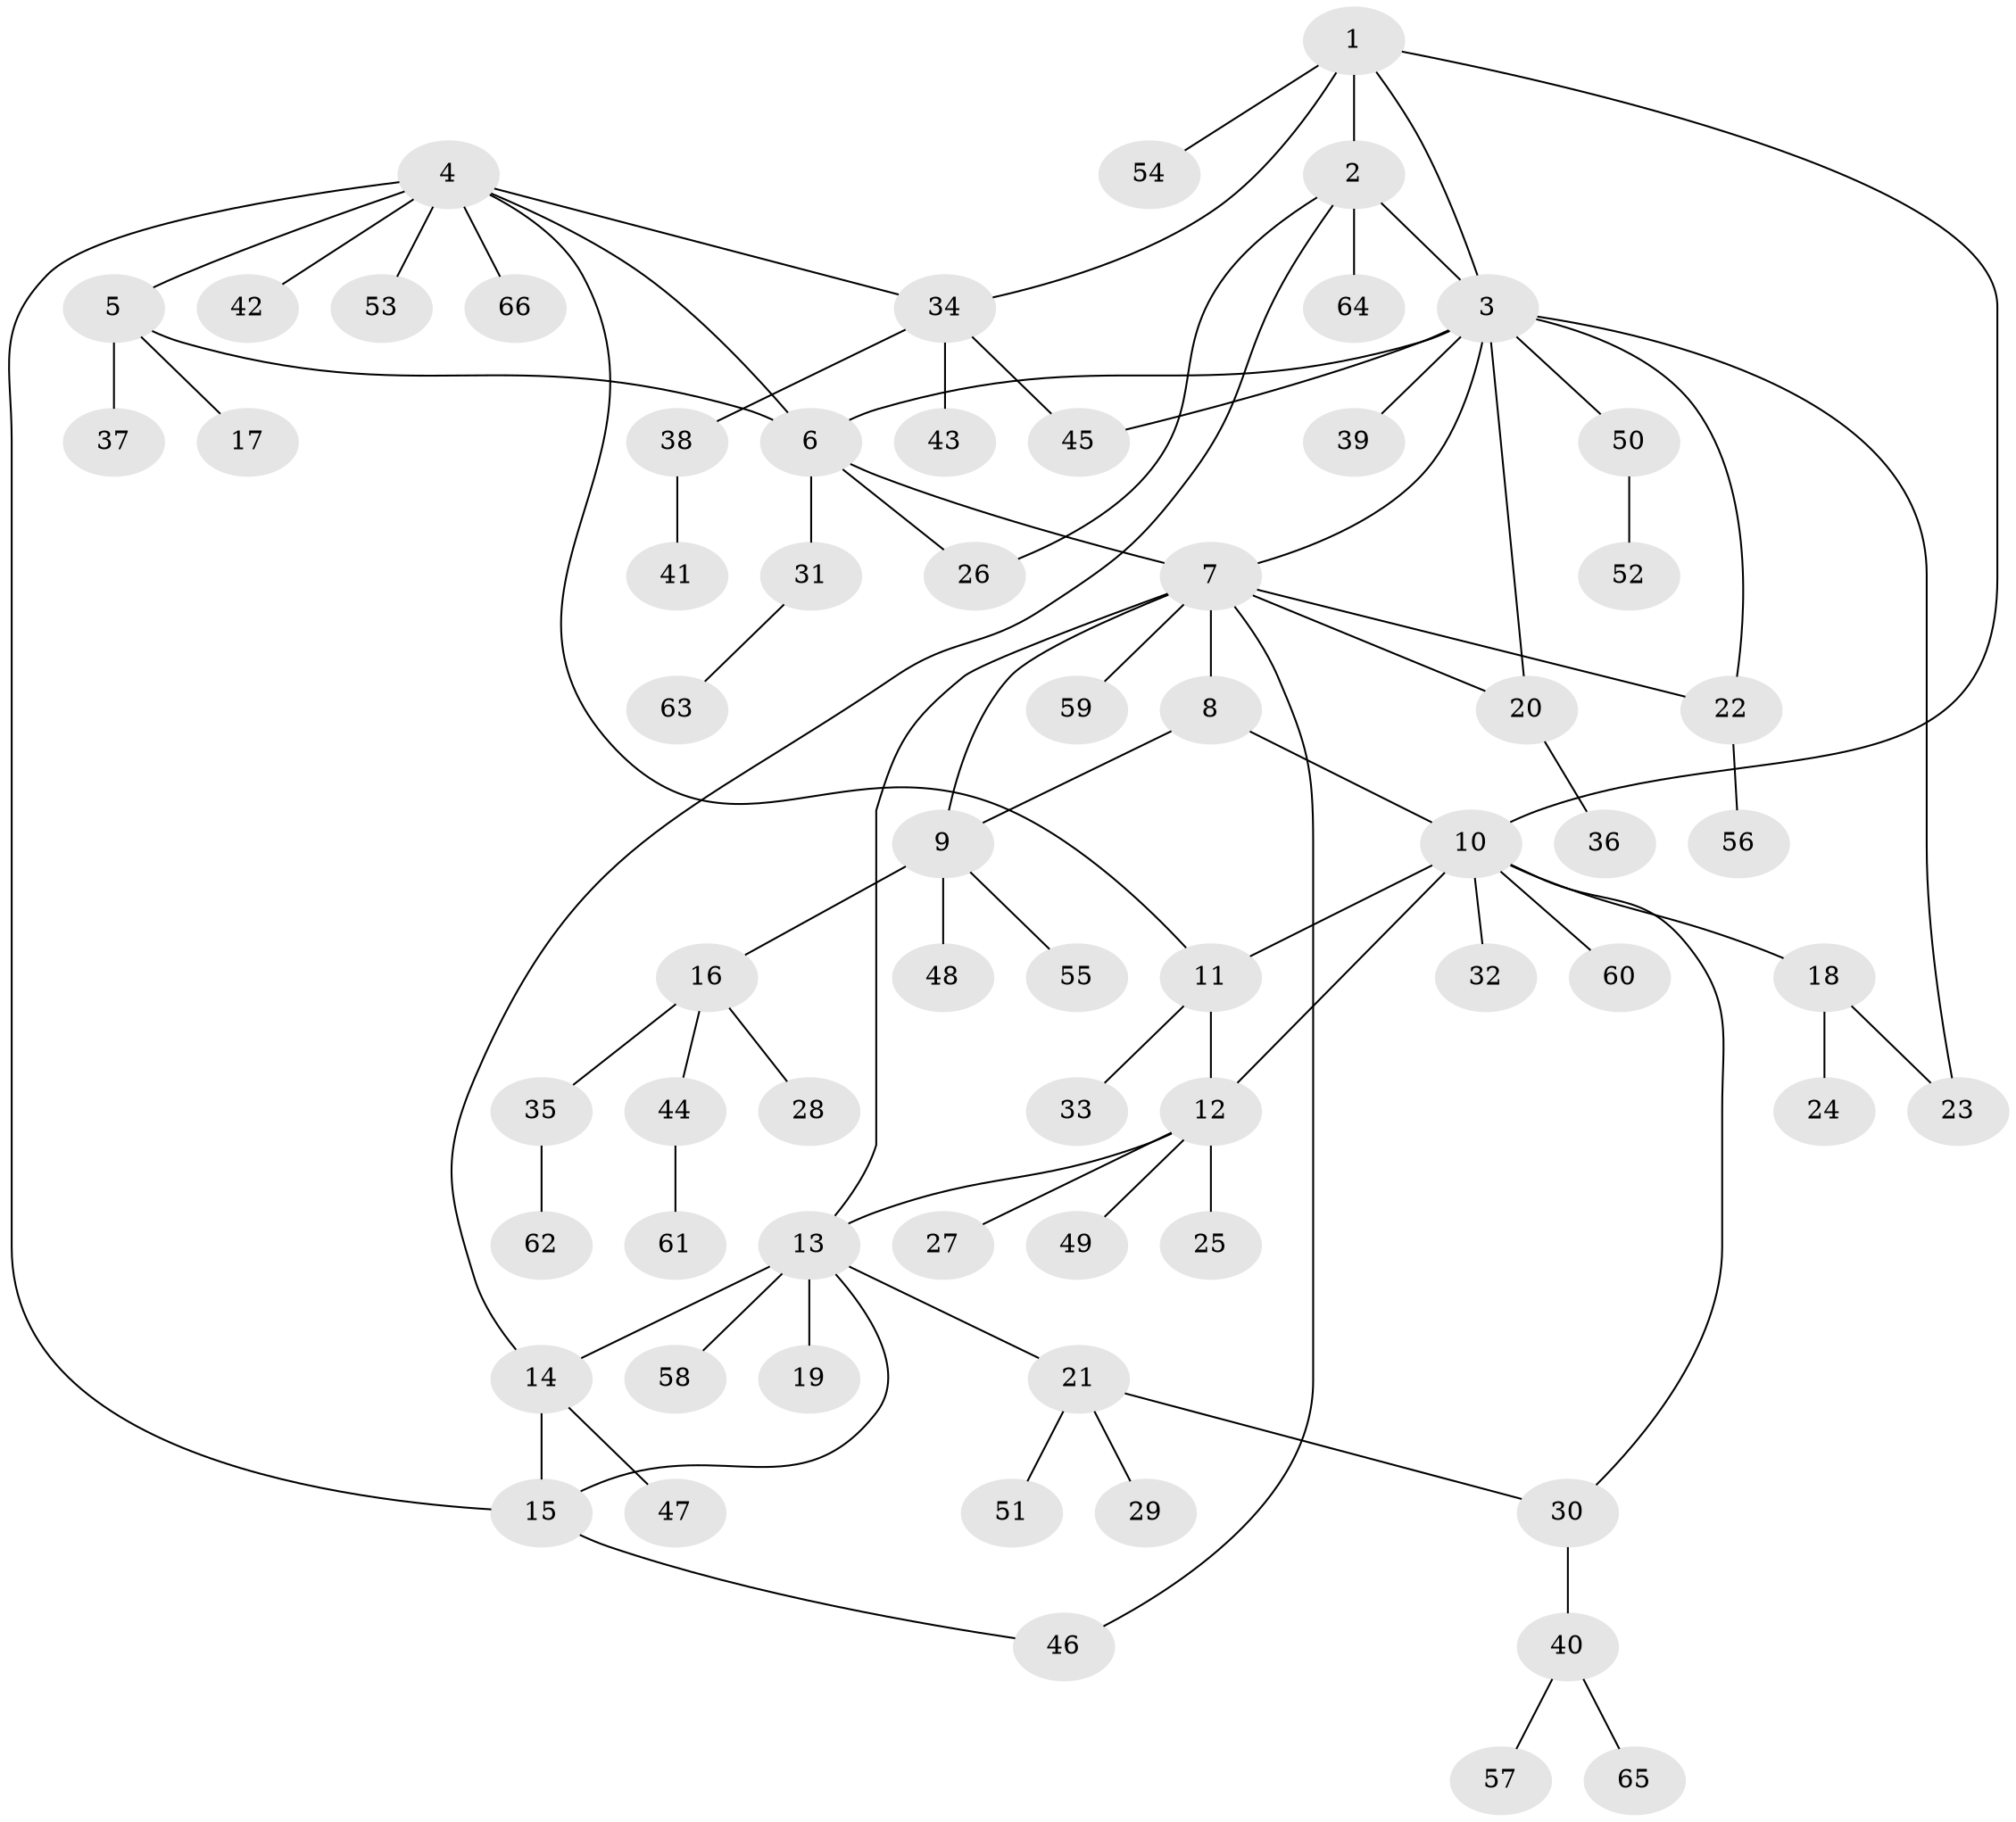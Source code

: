 // coarse degree distribution, {8: 0.046511627906976744, 4: 0.09302325581395349, 10: 0.023255813953488372, 7: 0.046511627906976744, 3: 0.16279069767441862, 6: 0.046511627906976744, 5: 0.023255813953488372, 2: 0.09302325581395349, 1: 0.46511627906976744}
// Generated by graph-tools (version 1.1) at 2025/52/02/27/25 19:52:15]
// undirected, 66 vertices, 84 edges
graph export_dot {
graph [start="1"]
  node [color=gray90,style=filled];
  1;
  2;
  3;
  4;
  5;
  6;
  7;
  8;
  9;
  10;
  11;
  12;
  13;
  14;
  15;
  16;
  17;
  18;
  19;
  20;
  21;
  22;
  23;
  24;
  25;
  26;
  27;
  28;
  29;
  30;
  31;
  32;
  33;
  34;
  35;
  36;
  37;
  38;
  39;
  40;
  41;
  42;
  43;
  44;
  45;
  46;
  47;
  48;
  49;
  50;
  51;
  52;
  53;
  54;
  55;
  56;
  57;
  58;
  59;
  60;
  61;
  62;
  63;
  64;
  65;
  66;
  1 -- 2;
  1 -- 3;
  1 -- 10;
  1 -- 34;
  1 -- 54;
  2 -- 3;
  2 -- 14;
  2 -- 26;
  2 -- 64;
  3 -- 6;
  3 -- 7;
  3 -- 20;
  3 -- 22;
  3 -- 23;
  3 -- 39;
  3 -- 45;
  3 -- 50;
  4 -- 5;
  4 -- 6;
  4 -- 11;
  4 -- 15;
  4 -- 34;
  4 -- 42;
  4 -- 53;
  4 -- 66;
  5 -- 6;
  5 -- 17;
  5 -- 37;
  6 -- 7;
  6 -- 26;
  6 -- 31;
  7 -- 8;
  7 -- 9;
  7 -- 13;
  7 -- 20;
  7 -- 22;
  7 -- 46;
  7 -- 59;
  8 -- 9;
  8 -- 10;
  9 -- 16;
  9 -- 48;
  9 -- 55;
  10 -- 11;
  10 -- 12;
  10 -- 18;
  10 -- 30;
  10 -- 32;
  10 -- 60;
  11 -- 12;
  11 -- 33;
  12 -- 13;
  12 -- 25;
  12 -- 27;
  12 -- 49;
  13 -- 14;
  13 -- 15;
  13 -- 19;
  13 -- 21;
  13 -- 58;
  14 -- 15;
  14 -- 47;
  15 -- 46;
  16 -- 28;
  16 -- 35;
  16 -- 44;
  18 -- 23;
  18 -- 24;
  20 -- 36;
  21 -- 29;
  21 -- 30;
  21 -- 51;
  22 -- 56;
  30 -- 40;
  31 -- 63;
  34 -- 38;
  34 -- 43;
  34 -- 45;
  35 -- 62;
  38 -- 41;
  40 -- 57;
  40 -- 65;
  44 -- 61;
  50 -- 52;
}
